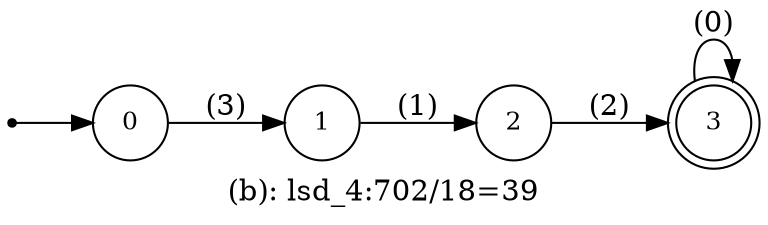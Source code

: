 digraph G {
label = "(b): lsd_4:702/18=39";
rankdir = LR;
node [shape = circle, label="0", fontsize=12]0;
node [shape = circle, label="1", fontsize=12]1;
node [shape = circle, label="2", fontsize=12]2;
node [shape = doublecircle, label="3", fontsize=12]3;
node [shape = point ]; qi
qi ->0;
0 -> 1[ label = "(3)"];
1 -> 2[ label = "(1)"];
2 -> 3[ label = "(2)"];
3 -> 3[ label = "(0)"];
}
